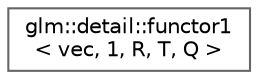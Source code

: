 digraph "Graphical Class Hierarchy"
{
 // LATEX_PDF_SIZE
  bgcolor="transparent";
  edge [fontname=Helvetica,fontsize=10,labelfontname=Helvetica,labelfontsize=10];
  node [fontname=Helvetica,fontsize=10,shape=box,height=0.2,width=0.4];
  rankdir="LR";
  Node0 [id="Node000000",label="glm::detail::functor1\l\< vec, 1, R, T, Q \>",height=0.2,width=0.4,color="grey40", fillcolor="white", style="filled",URL="$structglm_1_1detail_1_1functor1_3_01vec_00_011_00_01_r_00_01_t_00_01_q_01_4.html",tooltip=" "];
}
